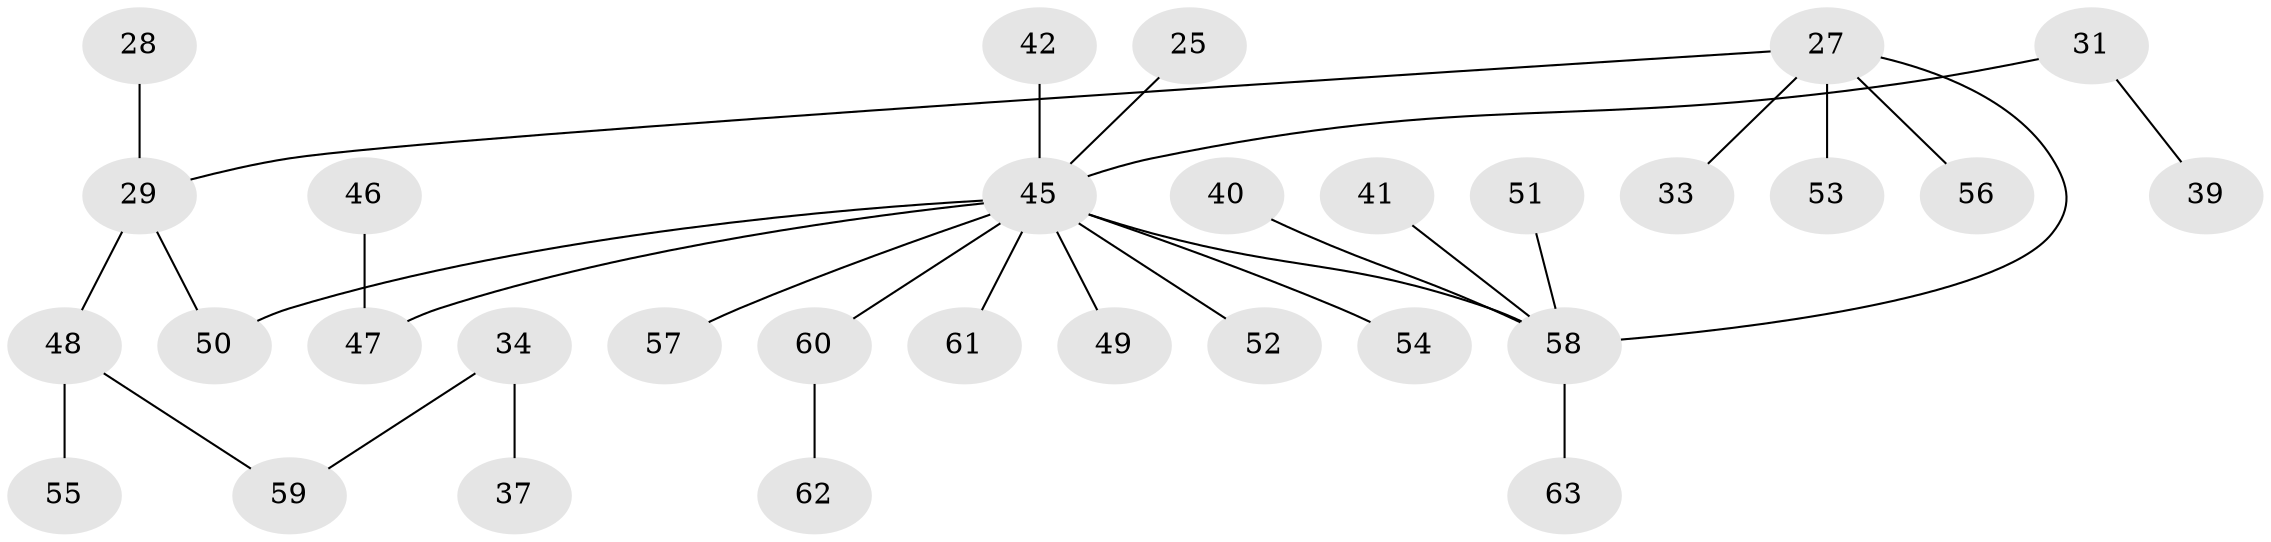 // original degree distribution, {4: 0.07936507936507936, 3: 0.12698412698412698, 5: 0.06349206349206349, 2: 0.3333333333333333, 6: 0.015873015873015872, 1: 0.38095238095238093}
// Generated by graph-tools (version 1.1) at 2025/42/03/09/25 04:42:17]
// undirected, 31 vertices, 31 edges
graph export_dot {
graph [start="1"]
  node [color=gray90,style=filled];
  25;
  27 [super="+14+18"];
  28;
  29 [super="+10"];
  31;
  33;
  34 [super="+22"];
  37;
  39;
  40;
  41;
  42 [super="+32"];
  45 [super="+36+44"];
  46;
  47 [super="+38"];
  48 [super="+12+17"];
  49 [super="+9"];
  50 [super="+16+30"];
  51;
  52;
  53;
  54;
  55;
  56;
  57;
  58 [super="+35"];
  59 [super="+20"];
  60;
  61;
  62;
  63 [super="+26"];
  25 -- 45;
  27 -- 33;
  27 -- 53;
  27 -- 56;
  27 -- 29;
  27 -- 58;
  28 -- 29;
  29 -- 48 [weight=2];
  29 -- 50;
  31 -- 39;
  31 -- 45;
  34 -- 37;
  34 -- 59;
  40 -- 58;
  41 -- 58;
  42 -- 45 [weight=3];
  45 -- 52;
  45 -- 58 [weight=2];
  45 -- 47 [weight=2];
  45 -- 60;
  45 -- 50;
  45 -- 54;
  45 -- 57;
  45 -- 61;
  45 -- 49;
  46 -- 47;
  48 -- 55;
  48 -- 59;
  51 -- 58;
  58 -- 63;
  60 -- 62;
}
